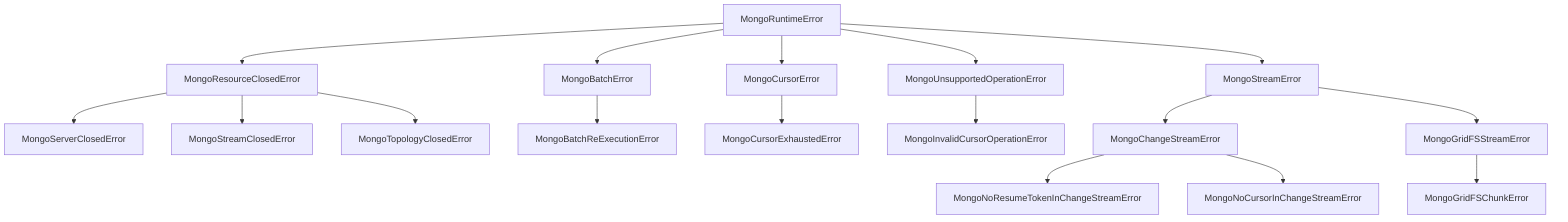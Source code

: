 graph TD
  MongoRuntimeError --> MongoResourceClosedError
  MongoRuntimeError --> MongoBatchError
  MongoRuntimeError --> MongoCursorError
  MongoRuntimeError --> MongoUnsupportedOperationError
  MongoRuntimeError --> MongoStreamError

  MongoResourceClosedError --> MongoServerClosedError
  MongoResourceClosedError --> MongoStreamClosedError
  MongoResourceClosedError --> MongoTopologyClosedError

  MongoBatchError --> MongoBatchReExecutionError

  MongoCursorError --> MongoCursorExhaustedError

  MongoUnsupportedOperationError --> MongoInvalidCursorOperationError

  MongoStreamError --> MongoChangeStreamError
  MongoStreamError --> MongoGridFSStreamError

  MongoChangeStreamError --> MongoNoResumeTokenInChangeStreamError
  MongoChangeStreamError --> MongoNoCursorInChangeStreamError

  MongoGridFSStreamError --> MongoGridFSChunkError